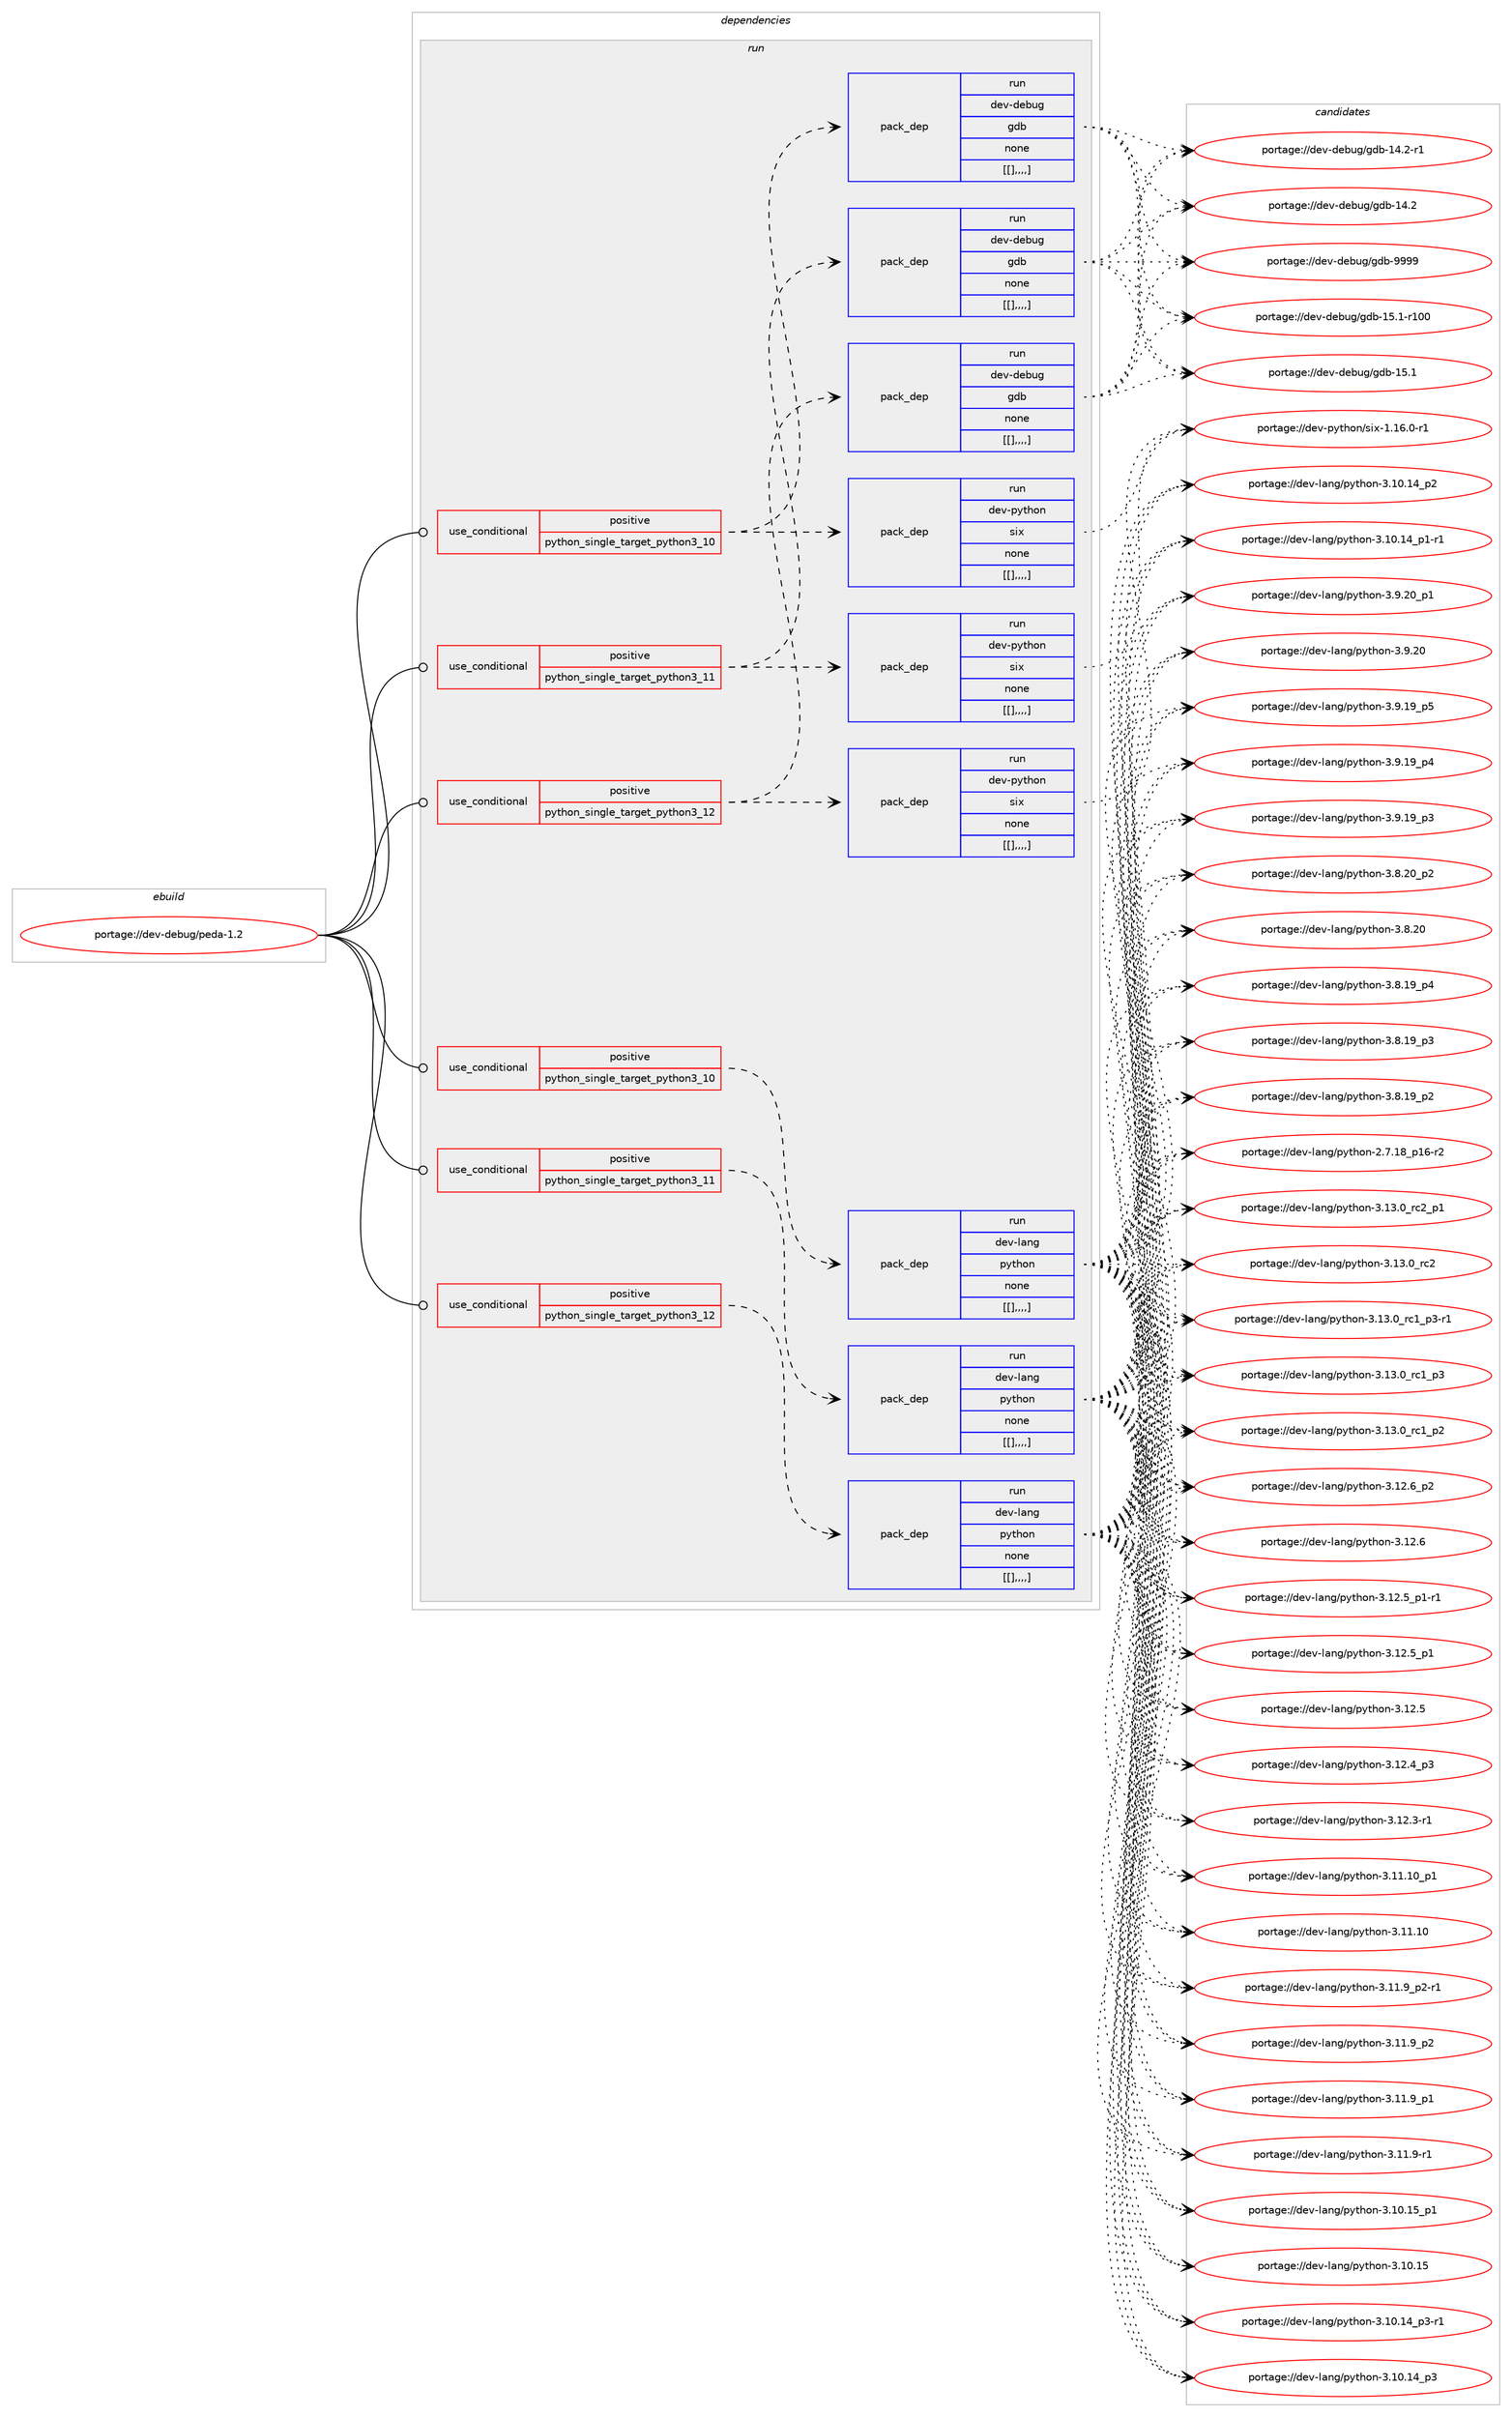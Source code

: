 digraph prolog {

# *************
# Graph options
# *************

newrank=true;
concentrate=true;
compound=true;
graph [rankdir=LR,fontname=Helvetica,fontsize=10,ranksep=1.5];#, ranksep=2.5, nodesep=0.2];
edge  [arrowhead=vee];
node  [fontname=Helvetica,fontsize=10];

# **********
# The ebuild
# **********

subgraph cluster_leftcol {
color=gray;
label=<<i>ebuild</i>>;
id [label="portage://dev-debug/peda-1.2", color=red, width=4, href="../dev-debug/peda-1.2.svg"];
}

# ****************
# The dependencies
# ****************

subgraph cluster_midcol {
color=gray;
label=<<i>dependencies</i>>;
subgraph cluster_compile {
fillcolor="#eeeeee";
style=filled;
label=<<i>compile</i>>;
}
subgraph cluster_compileandrun {
fillcolor="#eeeeee";
style=filled;
label=<<i>compile and run</i>>;
}
subgraph cluster_run {
fillcolor="#eeeeee";
style=filled;
label=<<i>run</i>>;
subgraph cond19844 {
dependency72807 [label=<<TABLE BORDER="0" CELLBORDER="1" CELLSPACING="0" CELLPADDING="4"><TR><TD ROWSPAN="3" CELLPADDING="10">use_conditional</TD></TR><TR><TD>positive</TD></TR><TR><TD>python_single_target_python3_10</TD></TR></TABLE>>, shape=none, color=red];
subgraph pack52019 {
dependency72808 [label=<<TABLE BORDER="0" CELLBORDER="1" CELLSPACING="0" CELLPADDING="4" WIDTH="220"><TR><TD ROWSPAN="6" CELLPADDING="30">pack_dep</TD></TR><TR><TD WIDTH="110">run</TD></TR><TR><TD>dev-debug</TD></TR><TR><TD>gdb</TD></TR><TR><TD>none</TD></TR><TR><TD>[[],,,,]</TD></TR></TABLE>>, shape=none, color=blue];
}
dependency72807:e -> dependency72808:w [weight=20,style="dashed",arrowhead="vee"];
subgraph pack52020 {
dependency72809 [label=<<TABLE BORDER="0" CELLBORDER="1" CELLSPACING="0" CELLPADDING="4" WIDTH="220"><TR><TD ROWSPAN="6" CELLPADDING="30">pack_dep</TD></TR><TR><TD WIDTH="110">run</TD></TR><TR><TD>dev-python</TD></TR><TR><TD>six</TD></TR><TR><TD>none</TD></TR><TR><TD>[[],,,,]</TD></TR></TABLE>>, shape=none, color=blue];
}
dependency72807:e -> dependency72809:w [weight=20,style="dashed",arrowhead="vee"];
}
id:e -> dependency72807:w [weight=20,style="solid",arrowhead="odot"];
subgraph cond19845 {
dependency72810 [label=<<TABLE BORDER="0" CELLBORDER="1" CELLSPACING="0" CELLPADDING="4"><TR><TD ROWSPAN="3" CELLPADDING="10">use_conditional</TD></TR><TR><TD>positive</TD></TR><TR><TD>python_single_target_python3_10</TD></TR></TABLE>>, shape=none, color=red];
subgraph pack52021 {
dependency72811 [label=<<TABLE BORDER="0" CELLBORDER="1" CELLSPACING="0" CELLPADDING="4" WIDTH="220"><TR><TD ROWSPAN="6" CELLPADDING="30">pack_dep</TD></TR><TR><TD WIDTH="110">run</TD></TR><TR><TD>dev-lang</TD></TR><TR><TD>python</TD></TR><TR><TD>none</TD></TR><TR><TD>[[],,,,]</TD></TR></TABLE>>, shape=none, color=blue];
}
dependency72810:e -> dependency72811:w [weight=20,style="dashed",arrowhead="vee"];
}
id:e -> dependency72810:w [weight=20,style="solid",arrowhead="odot"];
subgraph cond19846 {
dependency72812 [label=<<TABLE BORDER="0" CELLBORDER="1" CELLSPACING="0" CELLPADDING="4"><TR><TD ROWSPAN="3" CELLPADDING="10">use_conditional</TD></TR><TR><TD>positive</TD></TR><TR><TD>python_single_target_python3_11</TD></TR></TABLE>>, shape=none, color=red];
subgraph pack52022 {
dependency72813 [label=<<TABLE BORDER="0" CELLBORDER="1" CELLSPACING="0" CELLPADDING="4" WIDTH="220"><TR><TD ROWSPAN="6" CELLPADDING="30">pack_dep</TD></TR><TR><TD WIDTH="110">run</TD></TR><TR><TD>dev-debug</TD></TR><TR><TD>gdb</TD></TR><TR><TD>none</TD></TR><TR><TD>[[],,,,]</TD></TR></TABLE>>, shape=none, color=blue];
}
dependency72812:e -> dependency72813:w [weight=20,style="dashed",arrowhead="vee"];
subgraph pack52023 {
dependency72814 [label=<<TABLE BORDER="0" CELLBORDER="1" CELLSPACING="0" CELLPADDING="4" WIDTH="220"><TR><TD ROWSPAN="6" CELLPADDING="30">pack_dep</TD></TR><TR><TD WIDTH="110">run</TD></TR><TR><TD>dev-python</TD></TR><TR><TD>six</TD></TR><TR><TD>none</TD></TR><TR><TD>[[],,,,]</TD></TR></TABLE>>, shape=none, color=blue];
}
dependency72812:e -> dependency72814:w [weight=20,style="dashed",arrowhead="vee"];
}
id:e -> dependency72812:w [weight=20,style="solid",arrowhead="odot"];
subgraph cond19847 {
dependency72815 [label=<<TABLE BORDER="0" CELLBORDER="1" CELLSPACING="0" CELLPADDING="4"><TR><TD ROWSPAN="3" CELLPADDING="10">use_conditional</TD></TR><TR><TD>positive</TD></TR><TR><TD>python_single_target_python3_11</TD></TR></TABLE>>, shape=none, color=red];
subgraph pack52024 {
dependency72816 [label=<<TABLE BORDER="0" CELLBORDER="1" CELLSPACING="0" CELLPADDING="4" WIDTH="220"><TR><TD ROWSPAN="6" CELLPADDING="30">pack_dep</TD></TR><TR><TD WIDTH="110">run</TD></TR><TR><TD>dev-lang</TD></TR><TR><TD>python</TD></TR><TR><TD>none</TD></TR><TR><TD>[[],,,,]</TD></TR></TABLE>>, shape=none, color=blue];
}
dependency72815:e -> dependency72816:w [weight=20,style="dashed",arrowhead="vee"];
}
id:e -> dependency72815:w [weight=20,style="solid",arrowhead="odot"];
subgraph cond19848 {
dependency72817 [label=<<TABLE BORDER="0" CELLBORDER="1" CELLSPACING="0" CELLPADDING="4"><TR><TD ROWSPAN="3" CELLPADDING="10">use_conditional</TD></TR><TR><TD>positive</TD></TR><TR><TD>python_single_target_python3_12</TD></TR></TABLE>>, shape=none, color=red];
subgraph pack52025 {
dependency72818 [label=<<TABLE BORDER="0" CELLBORDER="1" CELLSPACING="0" CELLPADDING="4" WIDTH="220"><TR><TD ROWSPAN="6" CELLPADDING="30">pack_dep</TD></TR><TR><TD WIDTH="110">run</TD></TR><TR><TD>dev-debug</TD></TR><TR><TD>gdb</TD></TR><TR><TD>none</TD></TR><TR><TD>[[],,,,]</TD></TR></TABLE>>, shape=none, color=blue];
}
dependency72817:e -> dependency72818:w [weight=20,style="dashed",arrowhead="vee"];
subgraph pack52026 {
dependency72819 [label=<<TABLE BORDER="0" CELLBORDER="1" CELLSPACING="0" CELLPADDING="4" WIDTH="220"><TR><TD ROWSPAN="6" CELLPADDING="30">pack_dep</TD></TR><TR><TD WIDTH="110">run</TD></TR><TR><TD>dev-python</TD></TR><TR><TD>six</TD></TR><TR><TD>none</TD></TR><TR><TD>[[],,,,]</TD></TR></TABLE>>, shape=none, color=blue];
}
dependency72817:e -> dependency72819:w [weight=20,style="dashed",arrowhead="vee"];
}
id:e -> dependency72817:w [weight=20,style="solid",arrowhead="odot"];
subgraph cond19849 {
dependency72820 [label=<<TABLE BORDER="0" CELLBORDER="1" CELLSPACING="0" CELLPADDING="4"><TR><TD ROWSPAN="3" CELLPADDING="10">use_conditional</TD></TR><TR><TD>positive</TD></TR><TR><TD>python_single_target_python3_12</TD></TR></TABLE>>, shape=none, color=red];
subgraph pack52027 {
dependency72821 [label=<<TABLE BORDER="0" CELLBORDER="1" CELLSPACING="0" CELLPADDING="4" WIDTH="220"><TR><TD ROWSPAN="6" CELLPADDING="30">pack_dep</TD></TR><TR><TD WIDTH="110">run</TD></TR><TR><TD>dev-lang</TD></TR><TR><TD>python</TD></TR><TR><TD>none</TD></TR><TR><TD>[[],,,,]</TD></TR></TABLE>>, shape=none, color=blue];
}
dependency72820:e -> dependency72821:w [weight=20,style="dashed",arrowhead="vee"];
}
id:e -> dependency72820:w [weight=20,style="solid",arrowhead="odot"];
}
}

# **************
# The candidates
# **************

subgraph cluster_choices {
rank=same;
color=gray;
label=<<i>candidates</i>>;

subgraph choice52019 {
color=black;
nodesep=1;
choice100101118451001019811710347103100984557575757 [label="portage://dev-debug/gdb-9999", color=red, width=4,href="../dev-debug/gdb-9999.svg"];
choice10010111845100101981171034710310098454953464945114494848 [label="portage://dev-debug/gdb-15.1-r100", color=red, width=4,href="../dev-debug/gdb-15.1-r100.svg"];
choice100101118451001019811710347103100984549534649 [label="portage://dev-debug/gdb-15.1", color=red, width=4,href="../dev-debug/gdb-15.1.svg"];
choice1001011184510010198117103471031009845495246504511449 [label="portage://dev-debug/gdb-14.2-r1", color=red, width=4,href="../dev-debug/gdb-14.2-r1.svg"];
choice100101118451001019811710347103100984549524650 [label="portage://dev-debug/gdb-14.2", color=red, width=4,href="../dev-debug/gdb-14.2.svg"];
dependency72808:e -> choice100101118451001019811710347103100984557575757:w [style=dotted,weight="100"];
dependency72808:e -> choice10010111845100101981171034710310098454953464945114494848:w [style=dotted,weight="100"];
dependency72808:e -> choice100101118451001019811710347103100984549534649:w [style=dotted,weight="100"];
dependency72808:e -> choice1001011184510010198117103471031009845495246504511449:w [style=dotted,weight="100"];
dependency72808:e -> choice100101118451001019811710347103100984549524650:w [style=dotted,weight="100"];
}
subgraph choice52020 {
color=black;
nodesep=1;
choice1001011184511212111610411111047115105120454946495446484511449 [label="portage://dev-python/six-1.16.0-r1", color=red, width=4,href="../dev-python/six-1.16.0-r1.svg"];
dependency72809:e -> choice1001011184511212111610411111047115105120454946495446484511449:w [style=dotted,weight="100"];
}
subgraph choice52021 {
color=black;
nodesep=1;
choice100101118451089711010347112121116104111110455146495146489511499509511249 [label="portage://dev-lang/python-3.13.0_rc2_p1", color=red, width=4,href="../dev-lang/python-3.13.0_rc2_p1.svg"];
choice10010111845108971101034711212111610411111045514649514648951149950 [label="portage://dev-lang/python-3.13.0_rc2", color=red, width=4,href="../dev-lang/python-3.13.0_rc2.svg"];
choice1001011184510897110103471121211161041111104551464951464895114994995112514511449 [label="portage://dev-lang/python-3.13.0_rc1_p3-r1", color=red, width=4,href="../dev-lang/python-3.13.0_rc1_p3-r1.svg"];
choice100101118451089711010347112121116104111110455146495146489511499499511251 [label="portage://dev-lang/python-3.13.0_rc1_p3", color=red, width=4,href="../dev-lang/python-3.13.0_rc1_p3.svg"];
choice100101118451089711010347112121116104111110455146495146489511499499511250 [label="portage://dev-lang/python-3.13.0_rc1_p2", color=red, width=4,href="../dev-lang/python-3.13.0_rc1_p2.svg"];
choice100101118451089711010347112121116104111110455146495046549511250 [label="portage://dev-lang/python-3.12.6_p2", color=red, width=4,href="../dev-lang/python-3.12.6_p2.svg"];
choice10010111845108971101034711212111610411111045514649504654 [label="portage://dev-lang/python-3.12.6", color=red, width=4,href="../dev-lang/python-3.12.6.svg"];
choice1001011184510897110103471121211161041111104551464950465395112494511449 [label="portage://dev-lang/python-3.12.5_p1-r1", color=red, width=4,href="../dev-lang/python-3.12.5_p1-r1.svg"];
choice100101118451089711010347112121116104111110455146495046539511249 [label="portage://dev-lang/python-3.12.5_p1", color=red, width=4,href="../dev-lang/python-3.12.5_p1.svg"];
choice10010111845108971101034711212111610411111045514649504653 [label="portage://dev-lang/python-3.12.5", color=red, width=4,href="../dev-lang/python-3.12.5.svg"];
choice100101118451089711010347112121116104111110455146495046529511251 [label="portage://dev-lang/python-3.12.4_p3", color=red, width=4,href="../dev-lang/python-3.12.4_p3.svg"];
choice100101118451089711010347112121116104111110455146495046514511449 [label="portage://dev-lang/python-3.12.3-r1", color=red, width=4,href="../dev-lang/python-3.12.3-r1.svg"];
choice10010111845108971101034711212111610411111045514649494649489511249 [label="portage://dev-lang/python-3.11.10_p1", color=red, width=4,href="../dev-lang/python-3.11.10_p1.svg"];
choice1001011184510897110103471121211161041111104551464949464948 [label="portage://dev-lang/python-3.11.10", color=red, width=4,href="../dev-lang/python-3.11.10.svg"];
choice1001011184510897110103471121211161041111104551464949465795112504511449 [label="portage://dev-lang/python-3.11.9_p2-r1", color=red, width=4,href="../dev-lang/python-3.11.9_p2-r1.svg"];
choice100101118451089711010347112121116104111110455146494946579511250 [label="portage://dev-lang/python-3.11.9_p2", color=red, width=4,href="../dev-lang/python-3.11.9_p2.svg"];
choice100101118451089711010347112121116104111110455146494946579511249 [label="portage://dev-lang/python-3.11.9_p1", color=red, width=4,href="../dev-lang/python-3.11.9_p1.svg"];
choice100101118451089711010347112121116104111110455146494946574511449 [label="portage://dev-lang/python-3.11.9-r1", color=red, width=4,href="../dev-lang/python-3.11.9-r1.svg"];
choice10010111845108971101034711212111610411111045514649484649539511249 [label="portage://dev-lang/python-3.10.15_p1", color=red, width=4,href="../dev-lang/python-3.10.15_p1.svg"];
choice1001011184510897110103471121211161041111104551464948464953 [label="portage://dev-lang/python-3.10.15", color=red, width=4,href="../dev-lang/python-3.10.15.svg"];
choice100101118451089711010347112121116104111110455146494846495295112514511449 [label="portage://dev-lang/python-3.10.14_p3-r1", color=red, width=4,href="../dev-lang/python-3.10.14_p3-r1.svg"];
choice10010111845108971101034711212111610411111045514649484649529511251 [label="portage://dev-lang/python-3.10.14_p3", color=red, width=4,href="../dev-lang/python-3.10.14_p3.svg"];
choice10010111845108971101034711212111610411111045514649484649529511250 [label="portage://dev-lang/python-3.10.14_p2", color=red, width=4,href="../dev-lang/python-3.10.14_p2.svg"];
choice100101118451089711010347112121116104111110455146494846495295112494511449 [label="portage://dev-lang/python-3.10.14_p1-r1", color=red, width=4,href="../dev-lang/python-3.10.14_p1-r1.svg"];
choice100101118451089711010347112121116104111110455146574650489511249 [label="portage://dev-lang/python-3.9.20_p1", color=red, width=4,href="../dev-lang/python-3.9.20_p1.svg"];
choice10010111845108971101034711212111610411111045514657465048 [label="portage://dev-lang/python-3.9.20", color=red, width=4,href="../dev-lang/python-3.9.20.svg"];
choice100101118451089711010347112121116104111110455146574649579511253 [label="portage://dev-lang/python-3.9.19_p5", color=red, width=4,href="../dev-lang/python-3.9.19_p5.svg"];
choice100101118451089711010347112121116104111110455146574649579511252 [label="portage://dev-lang/python-3.9.19_p4", color=red, width=4,href="../dev-lang/python-3.9.19_p4.svg"];
choice100101118451089711010347112121116104111110455146574649579511251 [label="portage://dev-lang/python-3.9.19_p3", color=red, width=4,href="../dev-lang/python-3.9.19_p3.svg"];
choice100101118451089711010347112121116104111110455146564650489511250 [label="portage://dev-lang/python-3.8.20_p2", color=red, width=4,href="../dev-lang/python-3.8.20_p2.svg"];
choice10010111845108971101034711212111610411111045514656465048 [label="portage://dev-lang/python-3.8.20", color=red, width=4,href="../dev-lang/python-3.8.20.svg"];
choice100101118451089711010347112121116104111110455146564649579511252 [label="portage://dev-lang/python-3.8.19_p4", color=red, width=4,href="../dev-lang/python-3.8.19_p4.svg"];
choice100101118451089711010347112121116104111110455146564649579511251 [label="portage://dev-lang/python-3.8.19_p3", color=red, width=4,href="../dev-lang/python-3.8.19_p3.svg"];
choice100101118451089711010347112121116104111110455146564649579511250 [label="portage://dev-lang/python-3.8.19_p2", color=red, width=4,href="../dev-lang/python-3.8.19_p2.svg"];
choice100101118451089711010347112121116104111110455046554649569511249544511450 [label="portage://dev-lang/python-2.7.18_p16-r2", color=red, width=4,href="../dev-lang/python-2.7.18_p16-r2.svg"];
dependency72811:e -> choice100101118451089711010347112121116104111110455146495146489511499509511249:w [style=dotted,weight="100"];
dependency72811:e -> choice10010111845108971101034711212111610411111045514649514648951149950:w [style=dotted,weight="100"];
dependency72811:e -> choice1001011184510897110103471121211161041111104551464951464895114994995112514511449:w [style=dotted,weight="100"];
dependency72811:e -> choice100101118451089711010347112121116104111110455146495146489511499499511251:w [style=dotted,weight="100"];
dependency72811:e -> choice100101118451089711010347112121116104111110455146495146489511499499511250:w [style=dotted,weight="100"];
dependency72811:e -> choice100101118451089711010347112121116104111110455146495046549511250:w [style=dotted,weight="100"];
dependency72811:e -> choice10010111845108971101034711212111610411111045514649504654:w [style=dotted,weight="100"];
dependency72811:e -> choice1001011184510897110103471121211161041111104551464950465395112494511449:w [style=dotted,weight="100"];
dependency72811:e -> choice100101118451089711010347112121116104111110455146495046539511249:w [style=dotted,weight="100"];
dependency72811:e -> choice10010111845108971101034711212111610411111045514649504653:w [style=dotted,weight="100"];
dependency72811:e -> choice100101118451089711010347112121116104111110455146495046529511251:w [style=dotted,weight="100"];
dependency72811:e -> choice100101118451089711010347112121116104111110455146495046514511449:w [style=dotted,weight="100"];
dependency72811:e -> choice10010111845108971101034711212111610411111045514649494649489511249:w [style=dotted,weight="100"];
dependency72811:e -> choice1001011184510897110103471121211161041111104551464949464948:w [style=dotted,weight="100"];
dependency72811:e -> choice1001011184510897110103471121211161041111104551464949465795112504511449:w [style=dotted,weight="100"];
dependency72811:e -> choice100101118451089711010347112121116104111110455146494946579511250:w [style=dotted,weight="100"];
dependency72811:e -> choice100101118451089711010347112121116104111110455146494946579511249:w [style=dotted,weight="100"];
dependency72811:e -> choice100101118451089711010347112121116104111110455146494946574511449:w [style=dotted,weight="100"];
dependency72811:e -> choice10010111845108971101034711212111610411111045514649484649539511249:w [style=dotted,weight="100"];
dependency72811:e -> choice1001011184510897110103471121211161041111104551464948464953:w [style=dotted,weight="100"];
dependency72811:e -> choice100101118451089711010347112121116104111110455146494846495295112514511449:w [style=dotted,weight="100"];
dependency72811:e -> choice10010111845108971101034711212111610411111045514649484649529511251:w [style=dotted,weight="100"];
dependency72811:e -> choice10010111845108971101034711212111610411111045514649484649529511250:w [style=dotted,weight="100"];
dependency72811:e -> choice100101118451089711010347112121116104111110455146494846495295112494511449:w [style=dotted,weight="100"];
dependency72811:e -> choice100101118451089711010347112121116104111110455146574650489511249:w [style=dotted,weight="100"];
dependency72811:e -> choice10010111845108971101034711212111610411111045514657465048:w [style=dotted,weight="100"];
dependency72811:e -> choice100101118451089711010347112121116104111110455146574649579511253:w [style=dotted,weight="100"];
dependency72811:e -> choice100101118451089711010347112121116104111110455146574649579511252:w [style=dotted,weight="100"];
dependency72811:e -> choice100101118451089711010347112121116104111110455146574649579511251:w [style=dotted,weight="100"];
dependency72811:e -> choice100101118451089711010347112121116104111110455146564650489511250:w [style=dotted,weight="100"];
dependency72811:e -> choice10010111845108971101034711212111610411111045514656465048:w [style=dotted,weight="100"];
dependency72811:e -> choice100101118451089711010347112121116104111110455146564649579511252:w [style=dotted,weight="100"];
dependency72811:e -> choice100101118451089711010347112121116104111110455146564649579511251:w [style=dotted,weight="100"];
dependency72811:e -> choice100101118451089711010347112121116104111110455146564649579511250:w [style=dotted,weight="100"];
dependency72811:e -> choice100101118451089711010347112121116104111110455046554649569511249544511450:w [style=dotted,weight="100"];
}
subgraph choice52022 {
color=black;
nodesep=1;
choice100101118451001019811710347103100984557575757 [label="portage://dev-debug/gdb-9999", color=red, width=4,href="../dev-debug/gdb-9999.svg"];
choice10010111845100101981171034710310098454953464945114494848 [label="portage://dev-debug/gdb-15.1-r100", color=red, width=4,href="../dev-debug/gdb-15.1-r100.svg"];
choice100101118451001019811710347103100984549534649 [label="portage://dev-debug/gdb-15.1", color=red, width=4,href="../dev-debug/gdb-15.1.svg"];
choice1001011184510010198117103471031009845495246504511449 [label="portage://dev-debug/gdb-14.2-r1", color=red, width=4,href="../dev-debug/gdb-14.2-r1.svg"];
choice100101118451001019811710347103100984549524650 [label="portage://dev-debug/gdb-14.2", color=red, width=4,href="../dev-debug/gdb-14.2.svg"];
dependency72813:e -> choice100101118451001019811710347103100984557575757:w [style=dotted,weight="100"];
dependency72813:e -> choice10010111845100101981171034710310098454953464945114494848:w [style=dotted,weight="100"];
dependency72813:e -> choice100101118451001019811710347103100984549534649:w [style=dotted,weight="100"];
dependency72813:e -> choice1001011184510010198117103471031009845495246504511449:w [style=dotted,weight="100"];
dependency72813:e -> choice100101118451001019811710347103100984549524650:w [style=dotted,weight="100"];
}
subgraph choice52023 {
color=black;
nodesep=1;
choice1001011184511212111610411111047115105120454946495446484511449 [label="portage://dev-python/six-1.16.0-r1", color=red, width=4,href="../dev-python/six-1.16.0-r1.svg"];
dependency72814:e -> choice1001011184511212111610411111047115105120454946495446484511449:w [style=dotted,weight="100"];
}
subgraph choice52024 {
color=black;
nodesep=1;
choice100101118451089711010347112121116104111110455146495146489511499509511249 [label="portage://dev-lang/python-3.13.0_rc2_p1", color=red, width=4,href="../dev-lang/python-3.13.0_rc2_p1.svg"];
choice10010111845108971101034711212111610411111045514649514648951149950 [label="portage://dev-lang/python-3.13.0_rc2", color=red, width=4,href="../dev-lang/python-3.13.0_rc2.svg"];
choice1001011184510897110103471121211161041111104551464951464895114994995112514511449 [label="portage://dev-lang/python-3.13.0_rc1_p3-r1", color=red, width=4,href="../dev-lang/python-3.13.0_rc1_p3-r1.svg"];
choice100101118451089711010347112121116104111110455146495146489511499499511251 [label="portage://dev-lang/python-3.13.0_rc1_p3", color=red, width=4,href="../dev-lang/python-3.13.0_rc1_p3.svg"];
choice100101118451089711010347112121116104111110455146495146489511499499511250 [label="portage://dev-lang/python-3.13.0_rc1_p2", color=red, width=4,href="../dev-lang/python-3.13.0_rc1_p2.svg"];
choice100101118451089711010347112121116104111110455146495046549511250 [label="portage://dev-lang/python-3.12.6_p2", color=red, width=4,href="../dev-lang/python-3.12.6_p2.svg"];
choice10010111845108971101034711212111610411111045514649504654 [label="portage://dev-lang/python-3.12.6", color=red, width=4,href="../dev-lang/python-3.12.6.svg"];
choice1001011184510897110103471121211161041111104551464950465395112494511449 [label="portage://dev-lang/python-3.12.5_p1-r1", color=red, width=4,href="../dev-lang/python-3.12.5_p1-r1.svg"];
choice100101118451089711010347112121116104111110455146495046539511249 [label="portage://dev-lang/python-3.12.5_p1", color=red, width=4,href="../dev-lang/python-3.12.5_p1.svg"];
choice10010111845108971101034711212111610411111045514649504653 [label="portage://dev-lang/python-3.12.5", color=red, width=4,href="../dev-lang/python-3.12.5.svg"];
choice100101118451089711010347112121116104111110455146495046529511251 [label="portage://dev-lang/python-3.12.4_p3", color=red, width=4,href="../dev-lang/python-3.12.4_p3.svg"];
choice100101118451089711010347112121116104111110455146495046514511449 [label="portage://dev-lang/python-3.12.3-r1", color=red, width=4,href="../dev-lang/python-3.12.3-r1.svg"];
choice10010111845108971101034711212111610411111045514649494649489511249 [label="portage://dev-lang/python-3.11.10_p1", color=red, width=4,href="../dev-lang/python-3.11.10_p1.svg"];
choice1001011184510897110103471121211161041111104551464949464948 [label="portage://dev-lang/python-3.11.10", color=red, width=4,href="../dev-lang/python-3.11.10.svg"];
choice1001011184510897110103471121211161041111104551464949465795112504511449 [label="portage://dev-lang/python-3.11.9_p2-r1", color=red, width=4,href="../dev-lang/python-3.11.9_p2-r1.svg"];
choice100101118451089711010347112121116104111110455146494946579511250 [label="portage://dev-lang/python-3.11.9_p2", color=red, width=4,href="../dev-lang/python-3.11.9_p2.svg"];
choice100101118451089711010347112121116104111110455146494946579511249 [label="portage://dev-lang/python-3.11.9_p1", color=red, width=4,href="../dev-lang/python-3.11.9_p1.svg"];
choice100101118451089711010347112121116104111110455146494946574511449 [label="portage://dev-lang/python-3.11.9-r1", color=red, width=4,href="../dev-lang/python-3.11.9-r1.svg"];
choice10010111845108971101034711212111610411111045514649484649539511249 [label="portage://dev-lang/python-3.10.15_p1", color=red, width=4,href="../dev-lang/python-3.10.15_p1.svg"];
choice1001011184510897110103471121211161041111104551464948464953 [label="portage://dev-lang/python-3.10.15", color=red, width=4,href="../dev-lang/python-3.10.15.svg"];
choice100101118451089711010347112121116104111110455146494846495295112514511449 [label="portage://dev-lang/python-3.10.14_p3-r1", color=red, width=4,href="../dev-lang/python-3.10.14_p3-r1.svg"];
choice10010111845108971101034711212111610411111045514649484649529511251 [label="portage://dev-lang/python-3.10.14_p3", color=red, width=4,href="../dev-lang/python-3.10.14_p3.svg"];
choice10010111845108971101034711212111610411111045514649484649529511250 [label="portage://dev-lang/python-3.10.14_p2", color=red, width=4,href="../dev-lang/python-3.10.14_p2.svg"];
choice100101118451089711010347112121116104111110455146494846495295112494511449 [label="portage://dev-lang/python-3.10.14_p1-r1", color=red, width=4,href="../dev-lang/python-3.10.14_p1-r1.svg"];
choice100101118451089711010347112121116104111110455146574650489511249 [label="portage://dev-lang/python-3.9.20_p1", color=red, width=4,href="../dev-lang/python-3.9.20_p1.svg"];
choice10010111845108971101034711212111610411111045514657465048 [label="portage://dev-lang/python-3.9.20", color=red, width=4,href="../dev-lang/python-3.9.20.svg"];
choice100101118451089711010347112121116104111110455146574649579511253 [label="portage://dev-lang/python-3.9.19_p5", color=red, width=4,href="../dev-lang/python-3.9.19_p5.svg"];
choice100101118451089711010347112121116104111110455146574649579511252 [label="portage://dev-lang/python-3.9.19_p4", color=red, width=4,href="../dev-lang/python-3.9.19_p4.svg"];
choice100101118451089711010347112121116104111110455146574649579511251 [label="portage://dev-lang/python-3.9.19_p3", color=red, width=4,href="../dev-lang/python-3.9.19_p3.svg"];
choice100101118451089711010347112121116104111110455146564650489511250 [label="portage://dev-lang/python-3.8.20_p2", color=red, width=4,href="../dev-lang/python-3.8.20_p2.svg"];
choice10010111845108971101034711212111610411111045514656465048 [label="portage://dev-lang/python-3.8.20", color=red, width=4,href="../dev-lang/python-3.8.20.svg"];
choice100101118451089711010347112121116104111110455146564649579511252 [label="portage://dev-lang/python-3.8.19_p4", color=red, width=4,href="../dev-lang/python-3.8.19_p4.svg"];
choice100101118451089711010347112121116104111110455146564649579511251 [label="portage://dev-lang/python-3.8.19_p3", color=red, width=4,href="../dev-lang/python-3.8.19_p3.svg"];
choice100101118451089711010347112121116104111110455146564649579511250 [label="portage://dev-lang/python-3.8.19_p2", color=red, width=4,href="../dev-lang/python-3.8.19_p2.svg"];
choice100101118451089711010347112121116104111110455046554649569511249544511450 [label="portage://dev-lang/python-2.7.18_p16-r2", color=red, width=4,href="../dev-lang/python-2.7.18_p16-r2.svg"];
dependency72816:e -> choice100101118451089711010347112121116104111110455146495146489511499509511249:w [style=dotted,weight="100"];
dependency72816:e -> choice10010111845108971101034711212111610411111045514649514648951149950:w [style=dotted,weight="100"];
dependency72816:e -> choice1001011184510897110103471121211161041111104551464951464895114994995112514511449:w [style=dotted,weight="100"];
dependency72816:e -> choice100101118451089711010347112121116104111110455146495146489511499499511251:w [style=dotted,weight="100"];
dependency72816:e -> choice100101118451089711010347112121116104111110455146495146489511499499511250:w [style=dotted,weight="100"];
dependency72816:e -> choice100101118451089711010347112121116104111110455146495046549511250:w [style=dotted,weight="100"];
dependency72816:e -> choice10010111845108971101034711212111610411111045514649504654:w [style=dotted,weight="100"];
dependency72816:e -> choice1001011184510897110103471121211161041111104551464950465395112494511449:w [style=dotted,weight="100"];
dependency72816:e -> choice100101118451089711010347112121116104111110455146495046539511249:w [style=dotted,weight="100"];
dependency72816:e -> choice10010111845108971101034711212111610411111045514649504653:w [style=dotted,weight="100"];
dependency72816:e -> choice100101118451089711010347112121116104111110455146495046529511251:w [style=dotted,weight="100"];
dependency72816:e -> choice100101118451089711010347112121116104111110455146495046514511449:w [style=dotted,weight="100"];
dependency72816:e -> choice10010111845108971101034711212111610411111045514649494649489511249:w [style=dotted,weight="100"];
dependency72816:e -> choice1001011184510897110103471121211161041111104551464949464948:w [style=dotted,weight="100"];
dependency72816:e -> choice1001011184510897110103471121211161041111104551464949465795112504511449:w [style=dotted,weight="100"];
dependency72816:e -> choice100101118451089711010347112121116104111110455146494946579511250:w [style=dotted,weight="100"];
dependency72816:e -> choice100101118451089711010347112121116104111110455146494946579511249:w [style=dotted,weight="100"];
dependency72816:e -> choice100101118451089711010347112121116104111110455146494946574511449:w [style=dotted,weight="100"];
dependency72816:e -> choice10010111845108971101034711212111610411111045514649484649539511249:w [style=dotted,weight="100"];
dependency72816:e -> choice1001011184510897110103471121211161041111104551464948464953:w [style=dotted,weight="100"];
dependency72816:e -> choice100101118451089711010347112121116104111110455146494846495295112514511449:w [style=dotted,weight="100"];
dependency72816:e -> choice10010111845108971101034711212111610411111045514649484649529511251:w [style=dotted,weight="100"];
dependency72816:e -> choice10010111845108971101034711212111610411111045514649484649529511250:w [style=dotted,weight="100"];
dependency72816:e -> choice100101118451089711010347112121116104111110455146494846495295112494511449:w [style=dotted,weight="100"];
dependency72816:e -> choice100101118451089711010347112121116104111110455146574650489511249:w [style=dotted,weight="100"];
dependency72816:e -> choice10010111845108971101034711212111610411111045514657465048:w [style=dotted,weight="100"];
dependency72816:e -> choice100101118451089711010347112121116104111110455146574649579511253:w [style=dotted,weight="100"];
dependency72816:e -> choice100101118451089711010347112121116104111110455146574649579511252:w [style=dotted,weight="100"];
dependency72816:e -> choice100101118451089711010347112121116104111110455146574649579511251:w [style=dotted,weight="100"];
dependency72816:e -> choice100101118451089711010347112121116104111110455146564650489511250:w [style=dotted,weight="100"];
dependency72816:e -> choice10010111845108971101034711212111610411111045514656465048:w [style=dotted,weight="100"];
dependency72816:e -> choice100101118451089711010347112121116104111110455146564649579511252:w [style=dotted,weight="100"];
dependency72816:e -> choice100101118451089711010347112121116104111110455146564649579511251:w [style=dotted,weight="100"];
dependency72816:e -> choice100101118451089711010347112121116104111110455146564649579511250:w [style=dotted,weight="100"];
dependency72816:e -> choice100101118451089711010347112121116104111110455046554649569511249544511450:w [style=dotted,weight="100"];
}
subgraph choice52025 {
color=black;
nodesep=1;
choice100101118451001019811710347103100984557575757 [label="portage://dev-debug/gdb-9999", color=red, width=4,href="../dev-debug/gdb-9999.svg"];
choice10010111845100101981171034710310098454953464945114494848 [label="portage://dev-debug/gdb-15.1-r100", color=red, width=4,href="../dev-debug/gdb-15.1-r100.svg"];
choice100101118451001019811710347103100984549534649 [label="portage://dev-debug/gdb-15.1", color=red, width=4,href="../dev-debug/gdb-15.1.svg"];
choice1001011184510010198117103471031009845495246504511449 [label="portage://dev-debug/gdb-14.2-r1", color=red, width=4,href="../dev-debug/gdb-14.2-r1.svg"];
choice100101118451001019811710347103100984549524650 [label="portage://dev-debug/gdb-14.2", color=red, width=4,href="../dev-debug/gdb-14.2.svg"];
dependency72818:e -> choice100101118451001019811710347103100984557575757:w [style=dotted,weight="100"];
dependency72818:e -> choice10010111845100101981171034710310098454953464945114494848:w [style=dotted,weight="100"];
dependency72818:e -> choice100101118451001019811710347103100984549534649:w [style=dotted,weight="100"];
dependency72818:e -> choice1001011184510010198117103471031009845495246504511449:w [style=dotted,weight="100"];
dependency72818:e -> choice100101118451001019811710347103100984549524650:w [style=dotted,weight="100"];
}
subgraph choice52026 {
color=black;
nodesep=1;
choice1001011184511212111610411111047115105120454946495446484511449 [label="portage://dev-python/six-1.16.0-r1", color=red, width=4,href="../dev-python/six-1.16.0-r1.svg"];
dependency72819:e -> choice1001011184511212111610411111047115105120454946495446484511449:w [style=dotted,weight="100"];
}
subgraph choice52027 {
color=black;
nodesep=1;
choice100101118451089711010347112121116104111110455146495146489511499509511249 [label="portage://dev-lang/python-3.13.0_rc2_p1", color=red, width=4,href="../dev-lang/python-3.13.0_rc2_p1.svg"];
choice10010111845108971101034711212111610411111045514649514648951149950 [label="portage://dev-lang/python-3.13.0_rc2", color=red, width=4,href="../dev-lang/python-3.13.0_rc2.svg"];
choice1001011184510897110103471121211161041111104551464951464895114994995112514511449 [label="portage://dev-lang/python-3.13.0_rc1_p3-r1", color=red, width=4,href="../dev-lang/python-3.13.0_rc1_p3-r1.svg"];
choice100101118451089711010347112121116104111110455146495146489511499499511251 [label="portage://dev-lang/python-3.13.0_rc1_p3", color=red, width=4,href="../dev-lang/python-3.13.0_rc1_p3.svg"];
choice100101118451089711010347112121116104111110455146495146489511499499511250 [label="portage://dev-lang/python-3.13.0_rc1_p2", color=red, width=4,href="../dev-lang/python-3.13.0_rc1_p2.svg"];
choice100101118451089711010347112121116104111110455146495046549511250 [label="portage://dev-lang/python-3.12.6_p2", color=red, width=4,href="../dev-lang/python-3.12.6_p2.svg"];
choice10010111845108971101034711212111610411111045514649504654 [label="portage://dev-lang/python-3.12.6", color=red, width=4,href="../dev-lang/python-3.12.6.svg"];
choice1001011184510897110103471121211161041111104551464950465395112494511449 [label="portage://dev-lang/python-3.12.5_p1-r1", color=red, width=4,href="../dev-lang/python-3.12.5_p1-r1.svg"];
choice100101118451089711010347112121116104111110455146495046539511249 [label="portage://dev-lang/python-3.12.5_p1", color=red, width=4,href="../dev-lang/python-3.12.5_p1.svg"];
choice10010111845108971101034711212111610411111045514649504653 [label="portage://dev-lang/python-3.12.5", color=red, width=4,href="../dev-lang/python-3.12.5.svg"];
choice100101118451089711010347112121116104111110455146495046529511251 [label="portage://dev-lang/python-3.12.4_p3", color=red, width=4,href="../dev-lang/python-3.12.4_p3.svg"];
choice100101118451089711010347112121116104111110455146495046514511449 [label="portage://dev-lang/python-3.12.3-r1", color=red, width=4,href="../dev-lang/python-3.12.3-r1.svg"];
choice10010111845108971101034711212111610411111045514649494649489511249 [label="portage://dev-lang/python-3.11.10_p1", color=red, width=4,href="../dev-lang/python-3.11.10_p1.svg"];
choice1001011184510897110103471121211161041111104551464949464948 [label="portage://dev-lang/python-3.11.10", color=red, width=4,href="../dev-lang/python-3.11.10.svg"];
choice1001011184510897110103471121211161041111104551464949465795112504511449 [label="portage://dev-lang/python-3.11.9_p2-r1", color=red, width=4,href="../dev-lang/python-3.11.9_p2-r1.svg"];
choice100101118451089711010347112121116104111110455146494946579511250 [label="portage://dev-lang/python-3.11.9_p2", color=red, width=4,href="../dev-lang/python-3.11.9_p2.svg"];
choice100101118451089711010347112121116104111110455146494946579511249 [label="portage://dev-lang/python-3.11.9_p1", color=red, width=4,href="../dev-lang/python-3.11.9_p1.svg"];
choice100101118451089711010347112121116104111110455146494946574511449 [label="portage://dev-lang/python-3.11.9-r1", color=red, width=4,href="../dev-lang/python-3.11.9-r1.svg"];
choice10010111845108971101034711212111610411111045514649484649539511249 [label="portage://dev-lang/python-3.10.15_p1", color=red, width=4,href="../dev-lang/python-3.10.15_p1.svg"];
choice1001011184510897110103471121211161041111104551464948464953 [label="portage://dev-lang/python-3.10.15", color=red, width=4,href="../dev-lang/python-3.10.15.svg"];
choice100101118451089711010347112121116104111110455146494846495295112514511449 [label="portage://dev-lang/python-3.10.14_p3-r1", color=red, width=4,href="../dev-lang/python-3.10.14_p3-r1.svg"];
choice10010111845108971101034711212111610411111045514649484649529511251 [label="portage://dev-lang/python-3.10.14_p3", color=red, width=4,href="../dev-lang/python-3.10.14_p3.svg"];
choice10010111845108971101034711212111610411111045514649484649529511250 [label="portage://dev-lang/python-3.10.14_p2", color=red, width=4,href="../dev-lang/python-3.10.14_p2.svg"];
choice100101118451089711010347112121116104111110455146494846495295112494511449 [label="portage://dev-lang/python-3.10.14_p1-r1", color=red, width=4,href="../dev-lang/python-3.10.14_p1-r1.svg"];
choice100101118451089711010347112121116104111110455146574650489511249 [label="portage://dev-lang/python-3.9.20_p1", color=red, width=4,href="../dev-lang/python-3.9.20_p1.svg"];
choice10010111845108971101034711212111610411111045514657465048 [label="portage://dev-lang/python-3.9.20", color=red, width=4,href="../dev-lang/python-3.9.20.svg"];
choice100101118451089711010347112121116104111110455146574649579511253 [label="portage://dev-lang/python-3.9.19_p5", color=red, width=4,href="../dev-lang/python-3.9.19_p5.svg"];
choice100101118451089711010347112121116104111110455146574649579511252 [label="portage://dev-lang/python-3.9.19_p4", color=red, width=4,href="../dev-lang/python-3.9.19_p4.svg"];
choice100101118451089711010347112121116104111110455146574649579511251 [label="portage://dev-lang/python-3.9.19_p3", color=red, width=4,href="../dev-lang/python-3.9.19_p3.svg"];
choice100101118451089711010347112121116104111110455146564650489511250 [label="portage://dev-lang/python-3.8.20_p2", color=red, width=4,href="../dev-lang/python-3.8.20_p2.svg"];
choice10010111845108971101034711212111610411111045514656465048 [label="portage://dev-lang/python-3.8.20", color=red, width=4,href="../dev-lang/python-3.8.20.svg"];
choice100101118451089711010347112121116104111110455146564649579511252 [label="portage://dev-lang/python-3.8.19_p4", color=red, width=4,href="../dev-lang/python-3.8.19_p4.svg"];
choice100101118451089711010347112121116104111110455146564649579511251 [label="portage://dev-lang/python-3.8.19_p3", color=red, width=4,href="../dev-lang/python-3.8.19_p3.svg"];
choice100101118451089711010347112121116104111110455146564649579511250 [label="portage://dev-lang/python-3.8.19_p2", color=red, width=4,href="../dev-lang/python-3.8.19_p2.svg"];
choice100101118451089711010347112121116104111110455046554649569511249544511450 [label="portage://dev-lang/python-2.7.18_p16-r2", color=red, width=4,href="../dev-lang/python-2.7.18_p16-r2.svg"];
dependency72821:e -> choice100101118451089711010347112121116104111110455146495146489511499509511249:w [style=dotted,weight="100"];
dependency72821:e -> choice10010111845108971101034711212111610411111045514649514648951149950:w [style=dotted,weight="100"];
dependency72821:e -> choice1001011184510897110103471121211161041111104551464951464895114994995112514511449:w [style=dotted,weight="100"];
dependency72821:e -> choice100101118451089711010347112121116104111110455146495146489511499499511251:w [style=dotted,weight="100"];
dependency72821:e -> choice100101118451089711010347112121116104111110455146495146489511499499511250:w [style=dotted,weight="100"];
dependency72821:e -> choice100101118451089711010347112121116104111110455146495046549511250:w [style=dotted,weight="100"];
dependency72821:e -> choice10010111845108971101034711212111610411111045514649504654:w [style=dotted,weight="100"];
dependency72821:e -> choice1001011184510897110103471121211161041111104551464950465395112494511449:w [style=dotted,weight="100"];
dependency72821:e -> choice100101118451089711010347112121116104111110455146495046539511249:w [style=dotted,weight="100"];
dependency72821:e -> choice10010111845108971101034711212111610411111045514649504653:w [style=dotted,weight="100"];
dependency72821:e -> choice100101118451089711010347112121116104111110455146495046529511251:w [style=dotted,weight="100"];
dependency72821:e -> choice100101118451089711010347112121116104111110455146495046514511449:w [style=dotted,weight="100"];
dependency72821:e -> choice10010111845108971101034711212111610411111045514649494649489511249:w [style=dotted,weight="100"];
dependency72821:e -> choice1001011184510897110103471121211161041111104551464949464948:w [style=dotted,weight="100"];
dependency72821:e -> choice1001011184510897110103471121211161041111104551464949465795112504511449:w [style=dotted,weight="100"];
dependency72821:e -> choice100101118451089711010347112121116104111110455146494946579511250:w [style=dotted,weight="100"];
dependency72821:e -> choice100101118451089711010347112121116104111110455146494946579511249:w [style=dotted,weight="100"];
dependency72821:e -> choice100101118451089711010347112121116104111110455146494946574511449:w [style=dotted,weight="100"];
dependency72821:e -> choice10010111845108971101034711212111610411111045514649484649539511249:w [style=dotted,weight="100"];
dependency72821:e -> choice1001011184510897110103471121211161041111104551464948464953:w [style=dotted,weight="100"];
dependency72821:e -> choice100101118451089711010347112121116104111110455146494846495295112514511449:w [style=dotted,weight="100"];
dependency72821:e -> choice10010111845108971101034711212111610411111045514649484649529511251:w [style=dotted,weight="100"];
dependency72821:e -> choice10010111845108971101034711212111610411111045514649484649529511250:w [style=dotted,weight="100"];
dependency72821:e -> choice100101118451089711010347112121116104111110455146494846495295112494511449:w [style=dotted,weight="100"];
dependency72821:e -> choice100101118451089711010347112121116104111110455146574650489511249:w [style=dotted,weight="100"];
dependency72821:e -> choice10010111845108971101034711212111610411111045514657465048:w [style=dotted,weight="100"];
dependency72821:e -> choice100101118451089711010347112121116104111110455146574649579511253:w [style=dotted,weight="100"];
dependency72821:e -> choice100101118451089711010347112121116104111110455146574649579511252:w [style=dotted,weight="100"];
dependency72821:e -> choice100101118451089711010347112121116104111110455146574649579511251:w [style=dotted,weight="100"];
dependency72821:e -> choice100101118451089711010347112121116104111110455146564650489511250:w [style=dotted,weight="100"];
dependency72821:e -> choice10010111845108971101034711212111610411111045514656465048:w [style=dotted,weight="100"];
dependency72821:e -> choice100101118451089711010347112121116104111110455146564649579511252:w [style=dotted,weight="100"];
dependency72821:e -> choice100101118451089711010347112121116104111110455146564649579511251:w [style=dotted,weight="100"];
dependency72821:e -> choice100101118451089711010347112121116104111110455146564649579511250:w [style=dotted,weight="100"];
dependency72821:e -> choice100101118451089711010347112121116104111110455046554649569511249544511450:w [style=dotted,weight="100"];
}
}

}
